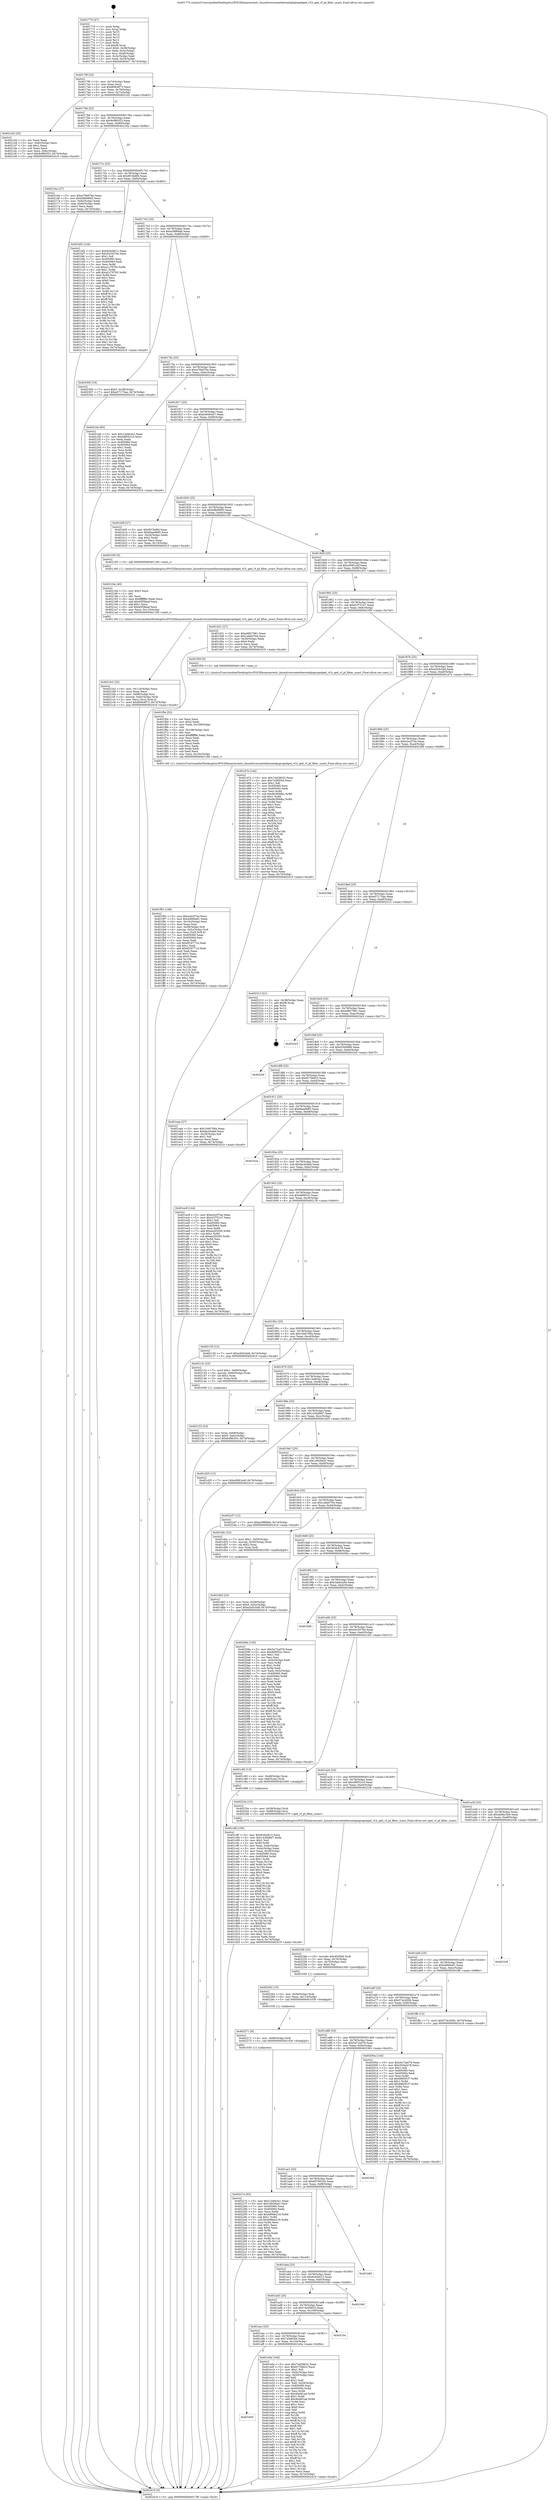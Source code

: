 digraph "0x401770" {
  label = "0x401770 (/mnt/c/Users/mathe/Desktop/tcc/POCII/binaries/extr_linuxdriversnetethernetqlogicqedqed_vf.h_qed_vf_pf_filter_ucast_Final-ollvm.out::main(0))"
  labelloc = "t"
  node[shape=record]

  Entry [label="",width=0.3,height=0.3,shape=circle,fillcolor=black,style=filled]
  "0x40179f" [label="{
     0x40179f [23]\l
     | [instrs]\l
     &nbsp;&nbsp;0x40179f \<+3\>: mov -0x74(%rbp),%eax\l
     &nbsp;&nbsp;0x4017a2 \<+2\>: mov %eax,%ecx\l
     &nbsp;&nbsp;0x4017a4 \<+6\>: sub $0x809c9f73,%ecx\l
     &nbsp;&nbsp;0x4017aa \<+3\>: mov %eax,-0x78(%rbp)\l
     &nbsp;&nbsp;0x4017ad \<+3\>: mov %ecx,-0x7c(%rbp)\l
     &nbsp;&nbsp;0x4017b0 \<+6\>: je 00000000004021d2 \<main+0xa62\>\l
  }"]
  "0x4021d2" [label="{
     0x4021d2 [25]\l
     | [instrs]\l
     &nbsp;&nbsp;0x4021d2 \<+2\>: xor %eax,%eax\l
     &nbsp;&nbsp;0x4021d4 \<+3\>: mov -0x6c(%rbp),%ecx\l
     &nbsp;&nbsp;0x4021d7 \<+3\>: sub $0x1,%eax\l
     &nbsp;&nbsp;0x4021da \<+2\>: sub %eax,%ecx\l
     &nbsp;&nbsp;0x4021dc \<+3\>: mov %ecx,-0x6c(%rbp)\l
     &nbsp;&nbsp;0x4021df \<+7\>: movl $0x9cf86353,-0x74(%rbp)\l
     &nbsp;&nbsp;0x4021e6 \<+5\>: jmp 0000000000402419 \<main+0xca9\>\l
  }"]
  "0x4017b6" [label="{
     0x4017b6 [22]\l
     | [instrs]\l
     &nbsp;&nbsp;0x4017b6 \<+5\>: jmp 00000000004017bb \<main+0x4b\>\l
     &nbsp;&nbsp;0x4017bb \<+3\>: mov -0x78(%rbp),%eax\l
     &nbsp;&nbsp;0x4017be \<+5\>: sub $0x9cf86353,%eax\l
     &nbsp;&nbsp;0x4017c3 \<+3\>: mov %eax,-0x80(%rbp)\l
     &nbsp;&nbsp;0x4017c6 \<+6\>: je 000000000040216a \<main+0x9fa\>\l
  }"]
  Exit [label="",width=0.3,height=0.3,shape=circle,fillcolor=black,style=filled,peripheries=2]
  "0x40216a" [label="{
     0x40216a [27]\l
     | [instrs]\l
     &nbsp;&nbsp;0x40216a \<+5\>: mov $0xa76b67be,%eax\l
     &nbsp;&nbsp;0x40216f \<+5\>: mov $0xb9b090f3,%ecx\l
     &nbsp;&nbsp;0x402174 \<+3\>: mov -0x6c(%rbp),%edx\l
     &nbsp;&nbsp;0x402177 \<+3\>: cmp -0x60(%rbp),%edx\l
     &nbsp;&nbsp;0x40217a \<+3\>: cmovl %ecx,%eax\l
     &nbsp;&nbsp;0x40217d \<+3\>: mov %eax,-0x74(%rbp)\l
     &nbsp;&nbsp;0x402180 \<+5\>: jmp 0000000000402419 \<main+0xca9\>\l
  }"]
  "0x4017cc" [label="{
     0x4017cc [25]\l
     | [instrs]\l
     &nbsp;&nbsp;0x4017cc \<+5\>: jmp 00000000004017d1 \<main+0x61\>\l
     &nbsp;&nbsp;0x4017d1 \<+3\>: mov -0x78(%rbp),%eax\l
     &nbsp;&nbsp;0x4017d4 \<+5\>: sub $0x9f15b8f4,%eax\l
     &nbsp;&nbsp;0x4017d9 \<+6\>: mov %eax,-0x84(%rbp)\l
     &nbsp;&nbsp;0x4017df \<+6\>: je 0000000000401bf2 \<main+0x482\>\l
  }"]
  "0x40227a" [label="{
     0x40227a [93]\l
     | [instrs]\l
     &nbsp;&nbsp;0x40227a \<+5\>: mov $0x12e9e3a1,%eax\l
     &nbsp;&nbsp;0x40227f \<+5\>: mov $0x16628a5c,%esi\l
     &nbsp;&nbsp;0x402284 \<+7\>: mov 0x405060,%ecx\l
     &nbsp;&nbsp;0x40228b \<+7\>: mov 0x405064,%edx\l
     &nbsp;&nbsp;0x402292 \<+3\>: mov %ecx,%r8d\l
     &nbsp;&nbsp;0x402295 \<+7\>: add $0xb99de216,%r8d\l
     &nbsp;&nbsp;0x40229c \<+4\>: sub $0x1,%r8d\l
     &nbsp;&nbsp;0x4022a0 \<+7\>: sub $0xb99de216,%r8d\l
     &nbsp;&nbsp;0x4022a7 \<+4\>: imul %r8d,%ecx\l
     &nbsp;&nbsp;0x4022ab \<+3\>: and $0x1,%ecx\l
     &nbsp;&nbsp;0x4022ae \<+3\>: cmp $0x0,%ecx\l
     &nbsp;&nbsp;0x4022b1 \<+4\>: sete %r9b\l
     &nbsp;&nbsp;0x4022b5 \<+3\>: cmp $0xa,%edx\l
     &nbsp;&nbsp;0x4022b8 \<+4\>: setl %r10b\l
     &nbsp;&nbsp;0x4022bc \<+3\>: mov %r9b,%r11b\l
     &nbsp;&nbsp;0x4022bf \<+3\>: and %r10b,%r11b\l
     &nbsp;&nbsp;0x4022c2 \<+3\>: xor %r10b,%r9b\l
     &nbsp;&nbsp;0x4022c5 \<+3\>: or %r9b,%r11b\l
     &nbsp;&nbsp;0x4022c8 \<+4\>: test $0x1,%r11b\l
     &nbsp;&nbsp;0x4022cc \<+3\>: cmovne %esi,%eax\l
     &nbsp;&nbsp;0x4022cf \<+3\>: mov %eax,-0x74(%rbp)\l
     &nbsp;&nbsp;0x4022d2 \<+5\>: jmp 0000000000402419 \<main+0xca9\>\l
  }"]
  "0x401bf2" [label="{
     0x401bf2 [144]\l
     | [instrs]\l
     &nbsp;&nbsp;0x401bf2 \<+5\>: mov $0x6c9cb612,%eax\l
     &nbsp;&nbsp;0x401bf7 \<+5\>: mov $0x45c5076e,%ecx\l
     &nbsp;&nbsp;0x401bfc \<+2\>: mov $0x1,%dl\l
     &nbsp;&nbsp;0x401bfe \<+7\>: mov 0x405060,%esi\l
     &nbsp;&nbsp;0x401c05 \<+7\>: mov 0x405064,%edi\l
     &nbsp;&nbsp;0x401c0c \<+3\>: mov %esi,%r8d\l
     &nbsp;&nbsp;0x401c0f \<+7\>: sub $0xa1c79765,%r8d\l
     &nbsp;&nbsp;0x401c16 \<+4\>: sub $0x1,%r8d\l
     &nbsp;&nbsp;0x401c1a \<+7\>: add $0xa1c79765,%r8d\l
     &nbsp;&nbsp;0x401c21 \<+4\>: imul %r8d,%esi\l
     &nbsp;&nbsp;0x401c25 \<+3\>: and $0x1,%esi\l
     &nbsp;&nbsp;0x401c28 \<+3\>: cmp $0x0,%esi\l
     &nbsp;&nbsp;0x401c2b \<+4\>: sete %r9b\l
     &nbsp;&nbsp;0x401c2f \<+3\>: cmp $0xa,%edi\l
     &nbsp;&nbsp;0x401c32 \<+4\>: setl %r10b\l
     &nbsp;&nbsp;0x401c36 \<+3\>: mov %r9b,%r11b\l
     &nbsp;&nbsp;0x401c39 \<+4\>: xor $0xff,%r11b\l
     &nbsp;&nbsp;0x401c3d \<+3\>: mov %r10b,%bl\l
     &nbsp;&nbsp;0x401c40 \<+3\>: xor $0xff,%bl\l
     &nbsp;&nbsp;0x401c43 \<+3\>: xor $0x1,%dl\l
     &nbsp;&nbsp;0x401c46 \<+3\>: mov %r11b,%r14b\l
     &nbsp;&nbsp;0x401c49 \<+4\>: and $0xff,%r14b\l
     &nbsp;&nbsp;0x401c4d \<+3\>: and %dl,%r9b\l
     &nbsp;&nbsp;0x401c50 \<+3\>: mov %bl,%r15b\l
     &nbsp;&nbsp;0x401c53 \<+4\>: and $0xff,%r15b\l
     &nbsp;&nbsp;0x401c57 \<+3\>: and %dl,%r10b\l
     &nbsp;&nbsp;0x401c5a \<+3\>: or %r9b,%r14b\l
     &nbsp;&nbsp;0x401c5d \<+3\>: or %r10b,%r15b\l
     &nbsp;&nbsp;0x401c60 \<+3\>: xor %r15b,%r14b\l
     &nbsp;&nbsp;0x401c63 \<+3\>: or %bl,%r11b\l
     &nbsp;&nbsp;0x401c66 \<+4\>: xor $0xff,%r11b\l
     &nbsp;&nbsp;0x401c6a \<+3\>: or $0x1,%dl\l
     &nbsp;&nbsp;0x401c6d \<+3\>: and %dl,%r11b\l
     &nbsp;&nbsp;0x401c70 \<+3\>: or %r11b,%r14b\l
     &nbsp;&nbsp;0x401c73 \<+4\>: test $0x1,%r14b\l
     &nbsp;&nbsp;0x401c77 \<+3\>: cmovne %ecx,%eax\l
     &nbsp;&nbsp;0x401c7a \<+3\>: mov %eax,-0x74(%rbp)\l
     &nbsp;&nbsp;0x401c7d \<+5\>: jmp 0000000000402419 \<main+0xca9\>\l
  }"]
  "0x4017e5" [label="{
     0x4017e5 [25]\l
     | [instrs]\l
     &nbsp;&nbsp;0x4017e5 \<+5\>: jmp 00000000004017ea \<main+0x7a\>\l
     &nbsp;&nbsp;0x4017ea \<+3\>: mov -0x78(%rbp),%eax\l
     &nbsp;&nbsp;0x4017ed \<+5\>: sub $0xa39f68ab,%eax\l
     &nbsp;&nbsp;0x4017f2 \<+6\>: mov %eax,-0x88(%rbp)\l
     &nbsp;&nbsp;0x4017f8 \<+6\>: je 0000000000402300 \<main+0xb90\>\l
  }"]
  "0x402271" [label="{
     0x402271 [9]\l
     | [instrs]\l
     &nbsp;&nbsp;0x402271 \<+4\>: mov -0x68(%rbp),%rdi\l
     &nbsp;&nbsp;0x402275 \<+5\>: call 0000000000401030 \<free@plt\>\l
     | [calls]\l
     &nbsp;&nbsp;0x401030 \{1\} (unknown)\l
  }"]
  "0x402300" [label="{
     0x402300 [19]\l
     | [instrs]\l
     &nbsp;&nbsp;0x402300 \<+7\>: movl $0x0,-0x38(%rbp)\l
     &nbsp;&nbsp;0x402307 \<+7\>: movl $0xe57175ae,-0x74(%rbp)\l
     &nbsp;&nbsp;0x40230e \<+5\>: jmp 0000000000402419 \<main+0xca9\>\l
  }"]
  "0x4017fe" [label="{
     0x4017fe [25]\l
     | [instrs]\l
     &nbsp;&nbsp;0x4017fe \<+5\>: jmp 0000000000401803 \<main+0x93\>\l
     &nbsp;&nbsp;0x401803 \<+3\>: mov -0x78(%rbp),%eax\l
     &nbsp;&nbsp;0x401806 \<+5\>: sub $0xa76b67be,%eax\l
     &nbsp;&nbsp;0x40180b \<+6\>: mov %eax,-0x8c(%rbp)\l
     &nbsp;&nbsp;0x401811 \<+6\>: je 00000000004021eb \<main+0xa7b\>\l
  }"]
  "0x402262" [label="{
     0x402262 [15]\l
     | [instrs]\l
     &nbsp;&nbsp;0x402262 \<+4\>: mov -0x58(%rbp),%rdi\l
     &nbsp;&nbsp;0x402266 \<+6\>: mov %eax,-0x114(%rbp)\l
     &nbsp;&nbsp;0x40226c \<+5\>: call 0000000000401030 \<free@plt\>\l
     | [calls]\l
     &nbsp;&nbsp;0x401030 \{1\} (unknown)\l
  }"]
  "0x4021eb" [label="{
     0x4021eb [83]\l
     | [instrs]\l
     &nbsp;&nbsp;0x4021eb \<+5\>: mov $0x12e9e3a1,%eax\l
     &nbsp;&nbsp;0x4021f0 \<+5\>: mov $0x48f55210,%ecx\l
     &nbsp;&nbsp;0x4021f5 \<+2\>: xor %edx,%edx\l
     &nbsp;&nbsp;0x4021f7 \<+7\>: mov 0x405060,%esi\l
     &nbsp;&nbsp;0x4021fe \<+7\>: mov 0x405064,%edi\l
     &nbsp;&nbsp;0x402205 \<+3\>: sub $0x1,%edx\l
     &nbsp;&nbsp;0x402208 \<+3\>: mov %esi,%r8d\l
     &nbsp;&nbsp;0x40220b \<+3\>: add %edx,%r8d\l
     &nbsp;&nbsp;0x40220e \<+4\>: imul %r8d,%esi\l
     &nbsp;&nbsp;0x402212 \<+3\>: and $0x1,%esi\l
     &nbsp;&nbsp;0x402215 \<+3\>: cmp $0x0,%esi\l
     &nbsp;&nbsp;0x402218 \<+4\>: sete %r9b\l
     &nbsp;&nbsp;0x40221c \<+3\>: cmp $0xa,%edi\l
     &nbsp;&nbsp;0x40221f \<+4\>: setl %r10b\l
     &nbsp;&nbsp;0x402223 \<+3\>: mov %r9b,%r11b\l
     &nbsp;&nbsp;0x402226 \<+3\>: and %r10b,%r11b\l
     &nbsp;&nbsp;0x402229 \<+3\>: xor %r10b,%r9b\l
     &nbsp;&nbsp;0x40222c \<+3\>: or %r9b,%r11b\l
     &nbsp;&nbsp;0x40222f \<+4\>: test $0x1,%r11b\l
     &nbsp;&nbsp;0x402233 \<+3\>: cmovne %ecx,%eax\l
     &nbsp;&nbsp;0x402236 \<+3\>: mov %eax,-0x74(%rbp)\l
     &nbsp;&nbsp;0x402239 \<+5\>: jmp 0000000000402419 \<main+0xca9\>\l
  }"]
  "0x401817" [label="{
     0x401817 [25]\l
     | [instrs]\l
     &nbsp;&nbsp;0x401817 \<+5\>: jmp 000000000040181c \<main+0xac\>\l
     &nbsp;&nbsp;0x40181c \<+3\>: mov -0x78(%rbp),%eax\l
     &nbsp;&nbsp;0x40181f \<+5\>: sub $0xb4646447,%eax\l
     &nbsp;&nbsp;0x401824 \<+6\>: mov %eax,-0x90(%rbp)\l
     &nbsp;&nbsp;0x40182a \<+6\>: je 0000000000401b0f \<main+0x39f\>\l
  }"]
  "0x40224b" [label="{
     0x40224b [23]\l
     | [instrs]\l
     &nbsp;&nbsp;0x40224b \<+10\>: movabs $0x4030b6,%rdi\l
     &nbsp;&nbsp;0x402255 \<+3\>: mov %eax,-0x70(%rbp)\l
     &nbsp;&nbsp;0x402258 \<+3\>: mov -0x70(%rbp),%esi\l
     &nbsp;&nbsp;0x40225b \<+2\>: mov $0x0,%al\l
     &nbsp;&nbsp;0x40225d \<+5\>: call 0000000000401040 \<printf@plt\>\l
     | [calls]\l
     &nbsp;&nbsp;0x401040 \{1\} (unknown)\l
  }"]
  "0x401b0f" [label="{
     0x401b0f [27]\l
     | [instrs]\l
     &nbsp;&nbsp;0x401b0f \<+5\>: mov $0x9f15b8f4,%eax\l
     &nbsp;&nbsp;0x401b14 \<+5\>: mov $0xf4aa9685,%ecx\l
     &nbsp;&nbsp;0x401b19 \<+3\>: mov -0x34(%rbp),%edx\l
     &nbsp;&nbsp;0x401b1c \<+3\>: cmp $0x2,%edx\l
     &nbsp;&nbsp;0x401b1f \<+3\>: cmovne %ecx,%eax\l
     &nbsp;&nbsp;0x401b22 \<+3\>: mov %eax,-0x74(%rbp)\l
     &nbsp;&nbsp;0x401b25 \<+5\>: jmp 0000000000402419 \<main+0xca9\>\l
  }"]
  "0x401830" [label="{
     0x401830 [25]\l
     | [instrs]\l
     &nbsp;&nbsp;0x401830 \<+5\>: jmp 0000000000401835 \<main+0xc5\>\l
     &nbsp;&nbsp;0x401835 \<+3\>: mov -0x78(%rbp),%eax\l
     &nbsp;&nbsp;0x401838 \<+5\>: sub $0xb9b090f3,%eax\l
     &nbsp;&nbsp;0x40183d \<+6\>: mov %eax,-0x94(%rbp)\l
     &nbsp;&nbsp;0x401843 \<+6\>: je 0000000000402185 \<main+0xa15\>\l
  }"]
  "0x402419" [label="{
     0x402419 [5]\l
     | [instrs]\l
     &nbsp;&nbsp;0x402419 \<+5\>: jmp 000000000040179f \<main+0x2f\>\l
  }"]
  "0x401770" [label="{
     0x401770 [47]\l
     | [instrs]\l
     &nbsp;&nbsp;0x401770 \<+1\>: push %rbp\l
     &nbsp;&nbsp;0x401771 \<+3\>: mov %rsp,%rbp\l
     &nbsp;&nbsp;0x401774 \<+2\>: push %r15\l
     &nbsp;&nbsp;0x401776 \<+2\>: push %r14\l
     &nbsp;&nbsp;0x401778 \<+2\>: push %r13\l
     &nbsp;&nbsp;0x40177a \<+2\>: push %r12\l
     &nbsp;&nbsp;0x40177c \<+1\>: push %rbx\l
     &nbsp;&nbsp;0x40177d \<+7\>: sub $0xf8,%rsp\l
     &nbsp;&nbsp;0x401784 \<+7\>: movl $0x0,-0x38(%rbp)\l
     &nbsp;&nbsp;0x40178b \<+3\>: mov %edi,-0x3c(%rbp)\l
     &nbsp;&nbsp;0x40178e \<+4\>: mov %rsi,-0x48(%rbp)\l
     &nbsp;&nbsp;0x401792 \<+3\>: mov -0x3c(%rbp),%edi\l
     &nbsp;&nbsp;0x401795 \<+3\>: mov %edi,-0x34(%rbp)\l
     &nbsp;&nbsp;0x401798 \<+7\>: movl $0xb4646447,-0x74(%rbp)\l
  }"]
  "0x4021b2" [label="{
     0x4021b2 [32]\l
     | [instrs]\l
     &nbsp;&nbsp;0x4021b2 \<+6\>: mov -0x110(%rbp),%ecx\l
     &nbsp;&nbsp;0x4021b8 \<+3\>: imul %eax,%ecx\l
     &nbsp;&nbsp;0x4021bb \<+4\>: mov -0x68(%rbp),%rsi\l
     &nbsp;&nbsp;0x4021bf \<+4\>: movslq -0x6c(%rbp),%rdi\l
     &nbsp;&nbsp;0x4021c3 \<+3\>: mov %ecx,(%rsi,%rdi,4)\l
     &nbsp;&nbsp;0x4021c6 \<+7\>: movl $0x809c9f73,-0x74(%rbp)\l
     &nbsp;&nbsp;0x4021cd \<+5\>: jmp 0000000000402419 \<main+0xca9\>\l
  }"]
  "0x402185" [label="{
     0x402185 [5]\l
     | [instrs]\l
     &nbsp;&nbsp;0x402185 \<+5\>: call 0000000000401160 \<next_i\>\l
     | [calls]\l
     &nbsp;&nbsp;0x401160 \{1\} (/mnt/c/Users/mathe/Desktop/tcc/POCII/binaries/extr_linuxdriversnetethernetqlogicqedqed_vf.h_qed_vf_pf_filter_ucast_Final-ollvm.out::next_i)\l
  }"]
  "0x401849" [label="{
     0x401849 [25]\l
     | [instrs]\l
     &nbsp;&nbsp;0x401849 \<+5\>: jmp 000000000040184e \<main+0xde\>\l
     &nbsp;&nbsp;0x40184e \<+3\>: mov -0x78(%rbp),%eax\l
     &nbsp;&nbsp;0x401851 \<+5\>: sub $0xc6081e4f,%eax\l
     &nbsp;&nbsp;0x401856 \<+6\>: mov %eax,-0x98(%rbp)\l
     &nbsp;&nbsp;0x40185c \<+6\>: je 0000000000401d31 \<main+0x5c1\>\l
  }"]
  "0x40218a" [label="{
     0x40218a [40]\l
     | [instrs]\l
     &nbsp;&nbsp;0x40218a \<+5\>: mov $0x2,%ecx\l
     &nbsp;&nbsp;0x40218f \<+1\>: cltd\l
     &nbsp;&nbsp;0x402190 \<+2\>: idiv %ecx\l
     &nbsp;&nbsp;0x402192 \<+6\>: imul $0xfffffffe,%edx,%ecx\l
     &nbsp;&nbsp;0x402198 \<+6\>: add $0xb5f38eaf,%ecx\l
     &nbsp;&nbsp;0x40219e \<+3\>: add $0x1,%ecx\l
     &nbsp;&nbsp;0x4021a1 \<+6\>: sub $0xb5f38eaf,%ecx\l
     &nbsp;&nbsp;0x4021a7 \<+6\>: mov %ecx,-0x110(%rbp)\l
     &nbsp;&nbsp;0x4021ad \<+5\>: call 0000000000401160 \<next_i\>\l
     | [calls]\l
     &nbsp;&nbsp;0x401160 \{1\} (/mnt/c/Users/mathe/Desktop/tcc/POCII/binaries/extr_linuxdriversnetethernetqlogicqedqed_vf.h_qed_vf_pf_filter_ucast_Final-ollvm.out::next_i)\l
  }"]
  "0x401d31" [label="{
     0x401d31 [27]\l
     | [instrs]\l
     &nbsp;&nbsp;0x401d31 \<+5\>: mov $0xe9827861,%eax\l
     &nbsp;&nbsp;0x401d36 \<+5\>: mov $0x1ebb0704,%ecx\l
     &nbsp;&nbsp;0x401d3b \<+3\>: mov -0x30(%rbp),%edx\l
     &nbsp;&nbsp;0x401d3e \<+3\>: cmp $0x0,%edx\l
     &nbsp;&nbsp;0x401d41 \<+3\>: cmove %ecx,%eax\l
     &nbsp;&nbsp;0x401d44 \<+3\>: mov %eax,-0x74(%rbp)\l
     &nbsp;&nbsp;0x401d47 \<+5\>: jmp 0000000000402419 \<main+0xca9\>\l
  }"]
  "0x401862" [label="{
     0x401862 [25]\l
     | [instrs]\l
     &nbsp;&nbsp;0x401862 \<+5\>: jmp 0000000000401867 \<main+0xf7\>\l
     &nbsp;&nbsp;0x401867 \<+3\>: mov -0x78(%rbp),%eax\l
     &nbsp;&nbsp;0x40186a \<+5\>: sub $0xd1f751e7,%eax\l
     &nbsp;&nbsp;0x40186f \<+6\>: mov %eax,-0x9c(%rbp)\l
     &nbsp;&nbsp;0x401875 \<+6\>: je 0000000000401f59 \<main+0x7e9\>\l
  }"]
  "0x402153" [label="{
     0x402153 [23]\l
     | [instrs]\l
     &nbsp;&nbsp;0x402153 \<+4\>: mov %rax,-0x68(%rbp)\l
     &nbsp;&nbsp;0x402157 \<+7\>: movl $0x0,-0x6c(%rbp)\l
     &nbsp;&nbsp;0x40215e \<+7\>: movl $0x9cf86353,-0x74(%rbp)\l
     &nbsp;&nbsp;0x402165 \<+5\>: jmp 0000000000402419 \<main+0xca9\>\l
  }"]
  "0x401f59" [label="{
     0x401f59 [5]\l
     | [instrs]\l
     &nbsp;&nbsp;0x401f59 \<+5\>: call 0000000000401160 \<next_i\>\l
     | [calls]\l
     &nbsp;&nbsp;0x401160 \{1\} (/mnt/c/Users/mathe/Desktop/tcc/POCII/binaries/extr_linuxdriversnetethernetqlogicqedqed_vf.h_qed_vf_pf_filter_ucast_Final-ollvm.out::next_i)\l
  }"]
  "0x40187b" [label="{
     0x40187b [25]\l
     | [instrs]\l
     &nbsp;&nbsp;0x40187b \<+5\>: jmp 0000000000401880 \<main+0x110\>\l
     &nbsp;&nbsp;0x401880 \<+3\>: mov -0x78(%rbp),%eax\l
     &nbsp;&nbsp;0x401883 \<+5\>: sub $0xe2b5c5a9,%eax\l
     &nbsp;&nbsp;0x401888 \<+6\>: mov %eax,-0xa0(%rbp)\l
     &nbsp;&nbsp;0x40188e \<+6\>: je 0000000000401d7a \<main+0x60a\>\l
  }"]
  "0x401f92" [label="{
     0x401f92 [108]\l
     | [instrs]\l
     &nbsp;&nbsp;0x401f92 \<+5\>: mov $0xe2e2f7ee,%ecx\l
     &nbsp;&nbsp;0x401f97 \<+5\>: mov $0x4d994ef1,%edx\l
     &nbsp;&nbsp;0x401f9c \<+6\>: mov -0x10c(%rbp),%esi\l
     &nbsp;&nbsp;0x401fa2 \<+3\>: imul %eax,%esi\l
     &nbsp;&nbsp;0x401fa5 \<+4\>: mov -0x58(%rbp),%r8\l
     &nbsp;&nbsp;0x401fa9 \<+4\>: movslq -0x5c(%rbp),%r9\l
     &nbsp;&nbsp;0x401fad \<+4\>: mov %esi,(%r8,%r9,4)\l
     &nbsp;&nbsp;0x401fb1 \<+7\>: mov 0x405060,%eax\l
     &nbsp;&nbsp;0x401fb8 \<+7\>: mov 0x405064,%esi\l
     &nbsp;&nbsp;0x401fbf \<+2\>: mov %eax,%edi\l
     &nbsp;&nbsp;0x401fc1 \<+6\>: sub $0x6f18771d,%edi\l
     &nbsp;&nbsp;0x401fc7 \<+3\>: sub $0x1,%edi\l
     &nbsp;&nbsp;0x401fca \<+6\>: add $0x6f18771d,%edi\l
     &nbsp;&nbsp;0x401fd0 \<+3\>: imul %edi,%eax\l
     &nbsp;&nbsp;0x401fd3 \<+3\>: and $0x1,%eax\l
     &nbsp;&nbsp;0x401fd6 \<+3\>: cmp $0x0,%eax\l
     &nbsp;&nbsp;0x401fd9 \<+4\>: sete %r10b\l
     &nbsp;&nbsp;0x401fdd \<+3\>: cmp $0xa,%esi\l
     &nbsp;&nbsp;0x401fe0 \<+4\>: setl %r11b\l
     &nbsp;&nbsp;0x401fe4 \<+3\>: mov %r10b,%bl\l
     &nbsp;&nbsp;0x401fe7 \<+3\>: and %r11b,%bl\l
     &nbsp;&nbsp;0x401fea \<+3\>: xor %r11b,%r10b\l
     &nbsp;&nbsp;0x401fed \<+3\>: or %r10b,%bl\l
     &nbsp;&nbsp;0x401ff0 \<+3\>: test $0x1,%bl\l
     &nbsp;&nbsp;0x401ff3 \<+3\>: cmovne %edx,%ecx\l
     &nbsp;&nbsp;0x401ff6 \<+3\>: mov %ecx,-0x74(%rbp)\l
     &nbsp;&nbsp;0x401ff9 \<+5\>: jmp 0000000000402419 \<main+0xca9\>\l
  }"]
  "0x401d7a" [label="{
     0x401d7a [144]\l
     | [instrs]\l
     &nbsp;&nbsp;0x401d7a \<+5\>: mov $0x74d28632,%eax\l
     &nbsp;&nbsp;0x401d7f \<+5\>: mov $0x7a3fd544,%ecx\l
     &nbsp;&nbsp;0x401d84 \<+2\>: mov $0x1,%dl\l
     &nbsp;&nbsp;0x401d86 \<+7\>: mov 0x405060,%esi\l
     &nbsp;&nbsp;0x401d8d \<+7\>: mov 0x405064,%edi\l
     &nbsp;&nbsp;0x401d94 \<+3\>: mov %esi,%r8d\l
     &nbsp;&nbsp;0x401d97 \<+7\>: sub $0x9e369dbc,%r8d\l
     &nbsp;&nbsp;0x401d9e \<+4\>: sub $0x1,%r8d\l
     &nbsp;&nbsp;0x401da2 \<+7\>: add $0x9e369dbc,%r8d\l
     &nbsp;&nbsp;0x401da9 \<+4\>: imul %r8d,%esi\l
     &nbsp;&nbsp;0x401dad \<+3\>: and $0x1,%esi\l
     &nbsp;&nbsp;0x401db0 \<+3\>: cmp $0x0,%esi\l
     &nbsp;&nbsp;0x401db3 \<+4\>: sete %r9b\l
     &nbsp;&nbsp;0x401db7 \<+3\>: cmp $0xa,%edi\l
     &nbsp;&nbsp;0x401dba \<+4\>: setl %r10b\l
     &nbsp;&nbsp;0x401dbe \<+3\>: mov %r9b,%r11b\l
     &nbsp;&nbsp;0x401dc1 \<+4\>: xor $0xff,%r11b\l
     &nbsp;&nbsp;0x401dc5 \<+3\>: mov %r10b,%bl\l
     &nbsp;&nbsp;0x401dc8 \<+3\>: xor $0xff,%bl\l
     &nbsp;&nbsp;0x401dcb \<+3\>: xor $0x1,%dl\l
     &nbsp;&nbsp;0x401dce \<+3\>: mov %r11b,%r14b\l
     &nbsp;&nbsp;0x401dd1 \<+4\>: and $0xff,%r14b\l
     &nbsp;&nbsp;0x401dd5 \<+3\>: and %dl,%r9b\l
     &nbsp;&nbsp;0x401dd8 \<+3\>: mov %bl,%r15b\l
     &nbsp;&nbsp;0x401ddb \<+4\>: and $0xff,%r15b\l
     &nbsp;&nbsp;0x401ddf \<+3\>: and %dl,%r10b\l
     &nbsp;&nbsp;0x401de2 \<+3\>: or %r9b,%r14b\l
     &nbsp;&nbsp;0x401de5 \<+3\>: or %r10b,%r15b\l
     &nbsp;&nbsp;0x401de8 \<+3\>: xor %r15b,%r14b\l
     &nbsp;&nbsp;0x401deb \<+3\>: or %bl,%r11b\l
     &nbsp;&nbsp;0x401dee \<+4\>: xor $0xff,%r11b\l
     &nbsp;&nbsp;0x401df2 \<+3\>: or $0x1,%dl\l
     &nbsp;&nbsp;0x401df5 \<+3\>: and %dl,%r11b\l
     &nbsp;&nbsp;0x401df8 \<+3\>: or %r11b,%r14b\l
     &nbsp;&nbsp;0x401dfb \<+4\>: test $0x1,%r14b\l
     &nbsp;&nbsp;0x401dff \<+3\>: cmovne %ecx,%eax\l
     &nbsp;&nbsp;0x401e02 \<+3\>: mov %eax,-0x74(%rbp)\l
     &nbsp;&nbsp;0x401e05 \<+5\>: jmp 0000000000402419 \<main+0xca9\>\l
  }"]
  "0x401894" [label="{
     0x401894 [25]\l
     | [instrs]\l
     &nbsp;&nbsp;0x401894 \<+5\>: jmp 0000000000401899 \<main+0x129\>\l
     &nbsp;&nbsp;0x401899 \<+3\>: mov -0x78(%rbp),%eax\l
     &nbsp;&nbsp;0x40189c \<+5\>: sub $0xe2e2f7ee,%eax\l
     &nbsp;&nbsp;0x4018a1 \<+6\>: mov %eax,-0xa4(%rbp)\l
     &nbsp;&nbsp;0x4018a7 \<+6\>: je 0000000000402368 \<main+0xbf8\>\l
  }"]
  "0x401f5e" [label="{
     0x401f5e [52]\l
     | [instrs]\l
     &nbsp;&nbsp;0x401f5e \<+2\>: xor %ecx,%ecx\l
     &nbsp;&nbsp;0x401f60 \<+5\>: mov $0x2,%edx\l
     &nbsp;&nbsp;0x401f65 \<+6\>: mov %edx,-0x108(%rbp)\l
     &nbsp;&nbsp;0x401f6b \<+1\>: cltd\l
     &nbsp;&nbsp;0x401f6c \<+6\>: mov -0x108(%rbp),%esi\l
     &nbsp;&nbsp;0x401f72 \<+2\>: idiv %esi\l
     &nbsp;&nbsp;0x401f74 \<+6\>: imul $0xfffffffe,%edx,%edx\l
     &nbsp;&nbsp;0x401f7a \<+2\>: mov %ecx,%edi\l
     &nbsp;&nbsp;0x401f7c \<+2\>: sub %edx,%edi\l
     &nbsp;&nbsp;0x401f7e \<+2\>: mov %ecx,%edx\l
     &nbsp;&nbsp;0x401f80 \<+3\>: sub $0x1,%edx\l
     &nbsp;&nbsp;0x401f83 \<+2\>: add %edx,%edi\l
     &nbsp;&nbsp;0x401f85 \<+2\>: sub %edi,%ecx\l
     &nbsp;&nbsp;0x401f87 \<+6\>: mov %ecx,-0x10c(%rbp)\l
     &nbsp;&nbsp;0x401f8d \<+5\>: call 0000000000401160 \<next_i\>\l
     | [calls]\l
     &nbsp;&nbsp;0x401160 \{1\} (/mnt/c/Users/mathe/Desktop/tcc/POCII/binaries/extr_linuxdriversnetethernetqlogicqedqed_vf.h_qed_vf_pf_filter_ucast_Final-ollvm.out::next_i)\l
  }"]
  "0x402368" [label="{
     0x402368\l
  }", style=dashed]
  "0x4018ad" [label="{
     0x4018ad [25]\l
     | [instrs]\l
     &nbsp;&nbsp;0x4018ad \<+5\>: jmp 00000000004018b2 \<main+0x142\>\l
     &nbsp;&nbsp;0x4018b2 \<+3\>: mov -0x78(%rbp),%eax\l
     &nbsp;&nbsp;0x4018b5 \<+5\>: sub $0xe57175ae,%eax\l
     &nbsp;&nbsp;0x4018ba \<+6\>: mov %eax,-0xa8(%rbp)\l
     &nbsp;&nbsp;0x4018c0 \<+6\>: je 0000000000402313 \<main+0xba3\>\l
  }"]
  "0x401b05" [label="{
     0x401b05\l
  }", style=dashed]
  "0x402313" [label="{
     0x402313 [21]\l
     | [instrs]\l
     &nbsp;&nbsp;0x402313 \<+3\>: mov -0x38(%rbp),%eax\l
     &nbsp;&nbsp;0x402316 \<+7\>: add $0xf8,%rsp\l
     &nbsp;&nbsp;0x40231d \<+1\>: pop %rbx\l
     &nbsp;&nbsp;0x40231e \<+2\>: pop %r12\l
     &nbsp;&nbsp;0x402320 \<+2\>: pop %r13\l
     &nbsp;&nbsp;0x402322 \<+2\>: pop %r14\l
     &nbsp;&nbsp;0x402324 \<+2\>: pop %r15\l
     &nbsp;&nbsp;0x402326 \<+1\>: pop %rbp\l
     &nbsp;&nbsp;0x402327 \<+1\>: ret\l
  }"]
  "0x4018c6" [label="{
     0x4018c6 [25]\l
     | [instrs]\l
     &nbsp;&nbsp;0x4018c6 \<+5\>: jmp 00000000004018cb \<main+0x15b\>\l
     &nbsp;&nbsp;0x4018cb \<+3\>: mov -0x78(%rbp),%eax\l
     &nbsp;&nbsp;0x4018ce \<+5\>: sub $0xe9827861,%eax\l
     &nbsp;&nbsp;0x4018d3 \<+6\>: mov %eax,-0xac(%rbp)\l
     &nbsp;&nbsp;0x4018d9 \<+6\>: je 00000000004022e3 \<main+0xb73\>\l
  }"]
  "0x401e0a" [label="{
     0x401e0a [164]\l
     | [instrs]\l
     &nbsp;&nbsp;0x401e0a \<+5\>: mov $0x74d28632,%eax\l
     &nbsp;&nbsp;0x401e0f \<+5\>: mov $0xf2759d23,%ecx\l
     &nbsp;&nbsp;0x401e14 \<+2\>: mov $0x1,%dl\l
     &nbsp;&nbsp;0x401e16 \<+3\>: mov -0x5c(%rbp),%esi\l
     &nbsp;&nbsp;0x401e19 \<+3\>: cmp -0x50(%rbp),%esi\l
     &nbsp;&nbsp;0x401e1c \<+4\>: setl %dil\l
     &nbsp;&nbsp;0x401e20 \<+4\>: and $0x1,%dil\l
     &nbsp;&nbsp;0x401e24 \<+4\>: mov %dil,-0x29(%rbp)\l
     &nbsp;&nbsp;0x401e28 \<+7\>: mov 0x405060,%esi\l
     &nbsp;&nbsp;0x401e2f \<+8\>: mov 0x405064,%r8d\l
     &nbsp;&nbsp;0x401e37 \<+3\>: mov %esi,%r9d\l
     &nbsp;&nbsp;0x401e3a \<+7\>: sub $0x40efd1ad,%r9d\l
     &nbsp;&nbsp;0x401e41 \<+4\>: sub $0x1,%r9d\l
     &nbsp;&nbsp;0x401e45 \<+7\>: add $0x40efd1ad,%r9d\l
     &nbsp;&nbsp;0x401e4c \<+4\>: imul %r9d,%esi\l
     &nbsp;&nbsp;0x401e50 \<+3\>: and $0x1,%esi\l
     &nbsp;&nbsp;0x401e53 \<+3\>: cmp $0x0,%esi\l
     &nbsp;&nbsp;0x401e56 \<+4\>: sete %dil\l
     &nbsp;&nbsp;0x401e5a \<+4\>: cmp $0xa,%r8d\l
     &nbsp;&nbsp;0x401e5e \<+4\>: setl %r10b\l
     &nbsp;&nbsp;0x401e62 \<+3\>: mov %dil,%r11b\l
     &nbsp;&nbsp;0x401e65 \<+4\>: xor $0xff,%r11b\l
     &nbsp;&nbsp;0x401e69 \<+3\>: mov %r10b,%bl\l
     &nbsp;&nbsp;0x401e6c \<+3\>: xor $0xff,%bl\l
     &nbsp;&nbsp;0x401e6f \<+3\>: xor $0x1,%dl\l
     &nbsp;&nbsp;0x401e72 \<+3\>: mov %r11b,%r14b\l
     &nbsp;&nbsp;0x401e75 \<+4\>: and $0xff,%r14b\l
     &nbsp;&nbsp;0x401e79 \<+3\>: and %dl,%dil\l
     &nbsp;&nbsp;0x401e7c \<+3\>: mov %bl,%r15b\l
     &nbsp;&nbsp;0x401e7f \<+4\>: and $0xff,%r15b\l
     &nbsp;&nbsp;0x401e83 \<+3\>: and %dl,%r10b\l
     &nbsp;&nbsp;0x401e86 \<+3\>: or %dil,%r14b\l
     &nbsp;&nbsp;0x401e89 \<+3\>: or %r10b,%r15b\l
     &nbsp;&nbsp;0x401e8c \<+3\>: xor %r15b,%r14b\l
     &nbsp;&nbsp;0x401e8f \<+3\>: or %bl,%r11b\l
     &nbsp;&nbsp;0x401e92 \<+4\>: xor $0xff,%r11b\l
     &nbsp;&nbsp;0x401e96 \<+3\>: or $0x1,%dl\l
     &nbsp;&nbsp;0x401e99 \<+3\>: and %dl,%r11b\l
     &nbsp;&nbsp;0x401e9c \<+3\>: or %r11b,%r14b\l
     &nbsp;&nbsp;0x401e9f \<+4\>: test $0x1,%r14b\l
     &nbsp;&nbsp;0x401ea3 \<+3\>: cmovne %ecx,%eax\l
     &nbsp;&nbsp;0x401ea6 \<+3\>: mov %eax,-0x74(%rbp)\l
     &nbsp;&nbsp;0x401ea9 \<+5\>: jmp 0000000000402419 \<main+0xca9\>\l
  }"]
  "0x4022e3" [label="{
     0x4022e3\l
  }", style=dashed]
  "0x4018df" [label="{
     0x4018df [25]\l
     | [instrs]\l
     &nbsp;&nbsp;0x4018df \<+5\>: jmp 00000000004018e4 \<main+0x174\>\l
     &nbsp;&nbsp;0x4018e4 \<+3\>: mov -0x78(%rbp),%eax\l
     &nbsp;&nbsp;0x4018e7 \<+5\>: sub $0xf2560896,%eax\l
     &nbsp;&nbsp;0x4018ec \<+6\>: mov %eax,-0xb0(%rbp)\l
     &nbsp;&nbsp;0x4018f2 \<+6\>: je 00000000004022ef \<main+0xb7f\>\l
  }"]
  "0x401aec" [label="{
     0x401aec [25]\l
     | [instrs]\l
     &nbsp;&nbsp;0x401aec \<+5\>: jmp 0000000000401af1 \<main+0x381\>\l
     &nbsp;&nbsp;0x401af1 \<+3\>: mov -0x78(%rbp),%eax\l
     &nbsp;&nbsp;0x401af4 \<+5\>: sub $0x7a3fd544,%eax\l
     &nbsp;&nbsp;0x401af9 \<+6\>: mov %eax,-0x104(%rbp)\l
     &nbsp;&nbsp;0x401aff \<+6\>: je 0000000000401e0a \<main+0x69a\>\l
  }"]
  "0x4022ef" [label="{
     0x4022ef\l
  }", style=dashed]
  "0x4018f8" [label="{
     0x4018f8 [25]\l
     | [instrs]\l
     &nbsp;&nbsp;0x4018f8 \<+5\>: jmp 00000000004018fd \<main+0x18d\>\l
     &nbsp;&nbsp;0x4018fd \<+3\>: mov -0x78(%rbp),%eax\l
     &nbsp;&nbsp;0x401900 \<+5\>: sub $0xf2759d23,%eax\l
     &nbsp;&nbsp;0x401905 \<+6\>: mov %eax,-0xb4(%rbp)\l
     &nbsp;&nbsp;0x40190b \<+6\>: je 0000000000401eae \<main+0x73e\>\l
  }"]
  "0x40235c" [label="{
     0x40235c\l
  }", style=dashed]
  "0x401eae" [label="{
     0x401eae [27]\l
     | [instrs]\l
     &nbsp;&nbsp;0x401eae \<+5\>: mov $0x10d4706a,%eax\l
     &nbsp;&nbsp;0x401eb3 \<+5\>: mov $0xfac444bb,%ecx\l
     &nbsp;&nbsp;0x401eb8 \<+3\>: mov -0x29(%rbp),%dl\l
     &nbsp;&nbsp;0x401ebb \<+3\>: test $0x1,%dl\l
     &nbsp;&nbsp;0x401ebe \<+3\>: cmovne %ecx,%eax\l
     &nbsp;&nbsp;0x401ec1 \<+3\>: mov %eax,-0x74(%rbp)\l
     &nbsp;&nbsp;0x401ec4 \<+5\>: jmp 0000000000402419 \<main+0xca9\>\l
  }"]
  "0x401911" [label="{
     0x401911 [25]\l
     | [instrs]\l
     &nbsp;&nbsp;0x401911 \<+5\>: jmp 0000000000401916 \<main+0x1a6\>\l
     &nbsp;&nbsp;0x401916 \<+3\>: mov -0x78(%rbp),%eax\l
     &nbsp;&nbsp;0x401919 \<+5\>: sub $0xf4aa9685,%eax\l
     &nbsp;&nbsp;0x40191e \<+6\>: mov %eax,-0xb8(%rbp)\l
     &nbsp;&nbsp;0x401924 \<+6\>: je 0000000000401b2a \<main+0x3ba\>\l
  }"]
  "0x401ad3" [label="{
     0x401ad3 [25]\l
     | [instrs]\l
     &nbsp;&nbsp;0x401ad3 \<+5\>: jmp 0000000000401ad8 \<main+0x368\>\l
     &nbsp;&nbsp;0x401ad8 \<+3\>: mov -0x78(%rbp),%eax\l
     &nbsp;&nbsp;0x401adb \<+5\>: sub $0x74d28632,%eax\l
     &nbsp;&nbsp;0x401ae0 \<+6\>: mov %eax,-0x100(%rbp)\l
     &nbsp;&nbsp;0x401ae6 \<+6\>: je 000000000040235c \<main+0xbec\>\l
  }"]
  "0x401b2a" [label="{
     0x401b2a\l
  }", style=dashed]
  "0x40192a" [label="{
     0x40192a [25]\l
     | [instrs]\l
     &nbsp;&nbsp;0x40192a \<+5\>: jmp 000000000040192f \<main+0x1bf\>\l
     &nbsp;&nbsp;0x40192f \<+3\>: mov -0x78(%rbp),%eax\l
     &nbsp;&nbsp;0x401932 \<+5\>: sub $0xfac444bb,%eax\l
     &nbsp;&nbsp;0x401937 \<+6\>: mov %eax,-0xbc(%rbp)\l
     &nbsp;&nbsp;0x40193d \<+6\>: je 0000000000401ec9 \<main+0x759\>\l
  }"]
  "0x402340" [label="{
     0x402340\l
  }", style=dashed]
  "0x401ec9" [label="{
     0x401ec9 [144]\l
     | [instrs]\l
     &nbsp;&nbsp;0x401ec9 \<+5\>: mov $0xe2e2f7ee,%eax\l
     &nbsp;&nbsp;0x401ece \<+5\>: mov $0xd1f751e7,%ecx\l
     &nbsp;&nbsp;0x401ed3 \<+2\>: mov $0x1,%dl\l
     &nbsp;&nbsp;0x401ed5 \<+7\>: mov 0x405060,%esi\l
     &nbsp;&nbsp;0x401edc \<+7\>: mov 0x405064,%edi\l
     &nbsp;&nbsp;0x401ee3 \<+3\>: mov %esi,%r8d\l
     &nbsp;&nbsp;0x401ee6 \<+7\>: add $0xea2f3200,%r8d\l
     &nbsp;&nbsp;0x401eed \<+4\>: sub $0x1,%r8d\l
     &nbsp;&nbsp;0x401ef1 \<+7\>: sub $0xea2f3200,%r8d\l
     &nbsp;&nbsp;0x401ef8 \<+4\>: imul %r8d,%esi\l
     &nbsp;&nbsp;0x401efc \<+3\>: and $0x1,%esi\l
     &nbsp;&nbsp;0x401eff \<+3\>: cmp $0x0,%esi\l
     &nbsp;&nbsp;0x401f02 \<+4\>: sete %r9b\l
     &nbsp;&nbsp;0x401f06 \<+3\>: cmp $0xa,%edi\l
     &nbsp;&nbsp;0x401f09 \<+4\>: setl %r10b\l
     &nbsp;&nbsp;0x401f0d \<+3\>: mov %r9b,%r11b\l
     &nbsp;&nbsp;0x401f10 \<+4\>: xor $0xff,%r11b\l
     &nbsp;&nbsp;0x401f14 \<+3\>: mov %r10b,%bl\l
     &nbsp;&nbsp;0x401f17 \<+3\>: xor $0xff,%bl\l
     &nbsp;&nbsp;0x401f1a \<+3\>: xor $0x1,%dl\l
     &nbsp;&nbsp;0x401f1d \<+3\>: mov %r11b,%r14b\l
     &nbsp;&nbsp;0x401f20 \<+4\>: and $0xff,%r14b\l
     &nbsp;&nbsp;0x401f24 \<+3\>: and %dl,%r9b\l
     &nbsp;&nbsp;0x401f27 \<+3\>: mov %bl,%r15b\l
     &nbsp;&nbsp;0x401f2a \<+4\>: and $0xff,%r15b\l
     &nbsp;&nbsp;0x401f2e \<+3\>: and %dl,%r10b\l
     &nbsp;&nbsp;0x401f31 \<+3\>: or %r9b,%r14b\l
     &nbsp;&nbsp;0x401f34 \<+3\>: or %r10b,%r15b\l
     &nbsp;&nbsp;0x401f37 \<+3\>: xor %r15b,%r14b\l
     &nbsp;&nbsp;0x401f3a \<+3\>: or %bl,%r11b\l
     &nbsp;&nbsp;0x401f3d \<+4\>: xor $0xff,%r11b\l
     &nbsp;&nbsp;0x401f41 \<+3\>: or $0x1,%dl\l
     &nbsp;&nbsp;0x401f44 \<+3\>: and %dl,%r11b\l
     &nbsp;&nbsp;0x401f47 \<+3\>: or %r11b,%r14b\l
     &nbsp;&nbsp;0x401f4a \<+4\>: test $0x1,%r14b\l
     &nbsp;&nbsp;0x401f4e \<+3\>: cmovne %ecx,%eax\l
     &nbsp;&nbsp;0x401f51 \<+3\>: mov %eax,-0x74(%rbp)\l
     &nbsp;&nbsp;0x401f54 \<+5\>: jmp 0000000000402419 \<main+0xca9\>\l
  }"]
  "0x401943" [label="{
     0x401943 [25]\l
     | [instrs]\l
     &nbsp;&nbsp;0x401943 \<+5\>: jmp 0000000000401948 \<main+0x1d8\>\l
     &nbsp;&nbsp;0x401948 \<+3\>: mov -0x78(%rbp),%eax\l
     &nbsp;&nbsp;0x40194b \<+5\>: sub $0xdb9932c,%eax\l
     &nbsp;&nbsp;0x401950 \<+6\>: mov %eax,-0xc0(%rbp)\l
     &nbsp;&nbsp;0x401956 \<+6\>: je 0000000000402130 \<main+0x9c0\>\l
  }"]
  "0x401aba" [label="{
     0x401aba [25]\l
     | [instrs]\l
     &nbsp;&nbsp;0x401aba \<+5\>: jmp 0000000000401abf \<main+0x34f\>\l
     &nbsp;&nbsp;0x401abf \<+3\>: mov -0x78(%rbp),%eax\l
     &nbsp;&nbsp;0x401ac2 \<+5\>: sub $0x6c9cb612,%eax\l
     &nbsp;&nbsp;0x401ac7 \<+6\>: mov %eax,-0xfc(%rbp)\l
     &nbsp;&nbsp;0x401acd \<+6\>: je 0000000000402340 \<main+0xbd0\>\l
  }"]
  "0x402130" [label="{
     0x402130 [12]\l
     | [instrs]\l
     &nbsp;&nbsp;0x402130 \<+7\>: movl $0xe2b5c5a9,-0x74(%rbp)\l
     &nbsp;&nbsp;0x402137 \<+5\>: jmp 0000000000402419 \<main+0xca9\>\l
  }"]
  "0x40195c" [label="{
     0x40195c [25]\l
     | [instrs]\l
     &nbsp;&nbsp;0x40195c \<+5\>: jmp 0000000000401961 \<main+0x1f1\>\l
     &nbsp;&nbsp;0x401961 \<+3\>: mov -0x78(%rbp),%eax\l
     &nbsp;&nbsp;0x401964 \<+5\>: sub $0x10d4706a,%eax\l
     &nbsp;&nbsp;0x401969 \<+6\>: mov %eax,-0xc4(%rbp)\l
     &nbsp;&nbsp;0x40196f \<+6\>: je 000000000040213c \<main+0x9cc\>\l
  }"]
  "0x401b82" [label="{
     0x401b82\l
  }", style=dashed]
  "0x40213c" [label="{
     0x40213c [23]\l
     | [instrs]\l
     &nbsp;&nbsp;0x40213c \<+7\>: movl $0x1,-0x60(%rbp)\l
     &nbsp;&nbsp;0x402143 \<+4\>: movslq -0x60(%rbp),%rax\l
     &nbsp;&nbsp;0x402147 \<+4\>: shl $0x2,%rax\l
     &nbsp;&nbsp;0x40214b \<+3\>: mov %rax,%rdi\l
     &nbsp;&nbsp;0x40214e \<+5\>: call 0000000000401050 \<malloc@plt\>\l
     | [calls]\l
     &nbsp;&nbsp;0x401050 \{1\} (unknown)\l
  }"]
  "0x401975" [label="{
     0x401975 [25]\l
     | [instrs]\l
     &nbsp;&nbsp;0x401975 \<+5\>: jmp 000000000040197a \<main+0x20a\>\l
     &nbsp;&nbsp;0x40197a \<+3\>: mov -0x78(%rbp),%eax\l
     &nbsp;&nbsp;0x40197d \<+5\>: sub $0x12e9e3a1,%eax\l
     &nbsp;&nbsp;0x401982 \<+6\>: mov %eax,-0xc8(%rbp)\l
     &nbsp;&nbsp;0x401988 \<+6\>: je 00000000004023d6 \<main+0xc66\>\l
  }"]
  "0x401aa1" [label="{
     0x401aa1 [25]\l
     | [instrs]\l
     &nbsp;&nbsp;0x401aa1 \<+5\>: jmp 0000000000401aa6 \<main+0x336\>\l
     &nbsp;&nbsp;0x401aa6 \<+3\>: mov -0x78(%rbp),%eax\l
     &nbsp;&nbsp;0x401aa9 \<+5\>: sub $0x69799162,%eax\l
     &nbsp;&nbsp;0x401aae \<+6\>: mov %eax,-0xf8(%rbp)\l
     &nbsp;&nbsp;0x401ab4 \<+6\>: je 0000000000401b82 \<main+0x412\>\l
  }"]
  "0x4023d6" [label="{
     0x4023d6\l
  }", style=dashed]
  "0x40198e" [label="{
     0x40198e [25]\l
     | [instrs]\l
     &nbsp;&nbsp;0x40198e \<+5\>: jmp 0000000000401993 \<main+0x223\>\l
     &nbsp;&nbsp;0x401993 \<+3\>: mov -0x78(%rbp),%eax\l
     &nbsp;&nbsp;0x401996 \<+5\>: sub $0x143bd9d7,%eax\l
     &nbsp;&nbsp;0x40199b \<+6\>: mov %eax,-0xcc(%rbp)\l
     &nbsp;&nbsp;0x4019a1 \<+6\>: je 0000000000401d25 \<main+0x5b5\>\l
  }"]
  "0x4023b5" [label="{
     0x4023b5\l
  }", style=dashed]
  "0x401d25" [label="{
     0x401d25 [12]\l
     | [instrs]\l
     &nbsp;&nbsp;0x401d25 \<+7\>: movl $0xc6081e4f,-0x74(%rbp)\l
     &nbsp;&nbsp;0x401d2c \<+5\>: jmp 0000000000402419 \<main+0xca9\>\l
  }"]
  "0x4019a7" [label="{
     0x4019a7 [25]\l
     | [instrs]\l
     &nbsp;&nbsp;0x4019a7 \<+5\>: jmp 00000000004019ac \<main+0x23c\>\l
     &nbsp;&nbsp;0x4019ac \<+3\>: mov -0x78(%rbp),%eax\l
     &nbsp;&nbsp;0x4019af \<+5\>: sub $0x16628a5c,%eax\l
     &nbsp;&nbsp;0x4019b4 \<+6\>: mov %eax,-0xd0(%rbp)\l
     &nbsp;&nbsp;0x4019ba \<+6\>: je 00000000004022d7 \<main+0xb67\>\l
  }"]
  "0x401a88" [label="{
     0x401a88 [25]\l
     | [instrs]\l
     &nbsp;&nbsp;0x401a88 \<+5\>: jmp 0000000000401a8d \<main+0x31d\>\l
     &nbsp;&nbsp;0x401a8d \<+3\>: mov -0x78(%rbp),%eax\l
     &nbsp;&nbsp;0x401a90 \<+5\>: sub $0x5a72a076,%eax\l
     &nbsp;&nbsp;0x401a95 \<+6\>: mov %eax,-0xf4(%rbp)\l
     &nbsp;&nbsp;0x401a9b \<+6\>: je 00000000004023b5 \<main+0xc45\>\l
  }"]
  "0x4022d7" [label="{
     0x4022d7 [12]\l
     | [instrs]\l
     &nbsp;&nbsp;0x4022d7 \<+7\>: movl $0xa39f68ab,-0x74(%rbp)\l
     &nbsp;&nbsp;0x4022de \<+5\>: jmp 0000000000402419 \<main+0xca9\>\l
  }"]
  "0x4019c0" [label="{
     0x4019c0 [25]\l
     | [instrs]\l
     &nbsp;&nbsp;0x4019c0 \<+5\>: jmp 00000000004019c5 \<main+0x255\>\l
     &nbsp;&nbsp;0x4019c5 \<+3\>: mov -0x78(%rbp),%eax\l
     &nbsp;&nbsp;0x4019c8 \<+5\>: sub $0x1ebb0704,%eax\l
     &nbsp;&nbsp;0x4019cd \<+6\>: mov %eax,-0xd4(%rbp)\l
     &nbsp;&nbsp;0x4019d3 \<+6\>: je 0000000000401d4c \<main+0x5dc\>\l
  }"]
  "0x40200a" [label="{
     0x40200a [144]\l
     | [instrs]\l
     &nbsp;&nbsp;0x40200a \<+5\>: mov $0x5a72a076,%eax\l
     &nbsp;&nbsp;0x40200f \<+5\>: mov $0x293dcb78,%ecx\l
     &nbsp;&nbsp;0x402014 \<+2\>: mov $0x1,%dl\l
     &nbsp;&nbsp;0x402016 \<+7\>: mov 0x405060,%esi\l
     &nbsp;&nbsp;0x40201d \<+7\>: mov 0x405064,%edi\l
     &nbsp;&nbsp;0x402024 \<+3\>: mov %esi,%r8d\l
     &nbsp;&nbsp;0x402027 \<+7\>: sub $0x6865f1f7,%r8d\l
     &nbsp;&nbsp;0x40202e \<+4\>: sub $0x1,%r8d\l
     &nbsp;&nbsp;0x402032 \<+7\>: add $0x6865f1f7,%r8d\l
     &nbsp;&nbsp;0x402039 \<+4\>: imul %r8d,%esi\l
     &nbsp;&nbsp;0x40203d \<+3\>: and $0x1,%esi\l
     &nbsp;&nbsp;0x402040 \<+3\>: cmp $0x0,%esi\l
     &nbsp;&nbsp;0x402043 \<+4\>: sete %r9b\l
     &nbsp;&nbsp;0x402047 \<+3\>: cmp $0xa,%edi\l
     &nbsp;&nbsp;0x40204a \<+4\>: setl %r10b\l
     &nbsp;&nbsp;0x40204e \<+3\>: mov %r9b,%r11b\l
     &nbsp;&nbsp;0x402051 \<+4\>: xor $0xff,%r11b\l
     &nbsp;&nbsp;0x402055 \<+3\>: mov %r10b,%bl\l
     &nbsp;&nbsp;0x402058 \<+3\>: xor $0xff,%bl\l
     &nbsp;&nbsp;0x40205b \<+3\>: xor $0x1,%dl\l
     &nbsp;&nbsp;0x40205e \<+3\>: mov %r11b,%r14b\l
     &nbsp;&nbsp;0x402061 \<+4\>: and $0xff,%r14b\l
     &nbsp;&nbsp;0x402065 \<+3\>: and %dl,%r9b\l
     &nbsp;&nbsp;0x402068 \<+3\>: mov %bl,%r15b\l
     &nbsp;&nbsp;0x40206b \<+4\>: and $0xff,%r15b\l
     &nbsp;&nbsp;0x40206f \<+3\>: and %dl,%r10b\l
     &nbsp;&nbsp;0x402072 \<+3\>: or %r9b,%r14b\l
     &nbsp;&nbsp;0x402075 \<+3\>: or %r10b,%r15b\l
     &nbsp;&nbsp;0x402078 \<+3\>: xor %r15b,%r14b\l
     &nbsp;&nbsp;0x40207b \<+3\>: or %bl,%r11b\l
     &nbsp;&nbsp;0x40207e \<+4\>: xor $0xff,%r11b\l
     &nbsp;&nbsp;0x402082 \<+3\>: or $0x1,%dl\l
     &nbsp;&nbsp;0x402085 \<+3\>: and %dl,%r11b\l
     &nbsp;&nbsp;0x402088 \<+3\>: or %r11b,%r14b\l
     &nbsp;&nbsp;0x40208b \<+4\>: test $0x1,%r14b\l
     &nbsp;&nbsp;0x40208f \<+3\>: cmovne %ecx,%eax\l
     &nbsp;&nbsp;0x402092 \<+3\>: mov %eax,-0x74(%rbp)\l
     &nbsp;&nbsp;0x402095 \<+5\>: jmp 0000000000402419 \<main+0xca9\>\l
  }"]
  "0x401d4c" [label="{
     0x401d4c [23]\l
     | [instrs]\l
     &nbsp;&nbsp;0x401d4c \<+7\>: movl $0x1,-0x50(%rbp)\l
     &nbsp;&nbsp;0x401d53 \<+4\>: movslq -0x50(%rbp),%rax\l
     &nbsp;&nbsp;0x401d57 \<+4\>: shl $0x2,%rax\l
     &nbsp;&nbsp;0x401d5b \<+3\>: mov %rax,%rdi\l
     &nbsp;&nbsp;0x401d5e \<+5\>: call 0000000000401050 \<malloc@plt\>\l
     | [calls]\l
     &nbsp;&nbsp;0x401050 \{1\} (unknown)\l
  }"]
  "0x4019d9" [label="{
     0x4019d9 [25]\l
     | [instrs]\l
     &nbsp;&nbsp;0x4019d9 \<+5\>: jmp 00000000004019de \<main+0x26e\>\l
     &nbsp;&nbsp;0x4019de \<+3\>: mov -0x78(%rbp),%eax\l
     &nbsp;&nbsp;0x4019e1 \<+5\>: sub $0x293dcb78,%eax\l
     &nbsp;&nbsp;0x4019e6 \<+6\>: mov %eax,-0xd8(%rbp)\l
     &nbsp;&nbsp;0x4019ec \<+6\>: je 000000000040209a \<main+0x92a\>\l
  }"]
  "0x401a6f" [label="{
     0x401a6f [25]\l
     | [instrs]\l
     &nbsp;&nbsp;0x401a6f \<+5\>: jmp 0000000000401a74 \<main+0x304\>\l
     &nbsp;&nbsp;0x401a74 \<+3\>: mov -0x78(%rbp),%eax\l
     &nbsp;&nbsp;0x401a77 \<+5\>: sub $0x574c450b,%eax\l
     &nbsp;&nbsp;0x401a7c \<+6\>: mov %eax,-0xf0(%rbp)\l
     &nbsp;&nbsp;0x401a82 \<+6\>: je 000000000040200a \<main+0x89a\>\l
  }"]
  "0x40209a" [label="{
     0x40209a [150]\l
     | [instrs]\l
     &nbsp;&nbsp;0x40209a \<+5\>: mov $0x5a72a076,%eax\l
     &nbsp;&nbsp;0x40209f \<+5\>: mov $0xdb9932c,%ecx\l
     &nbsp;&nbsp;0x4020a4 \<+2\>: mov $0x1,%dl\l
     &nbsp;&nbsp;0x4020a6 \<+2\>: xor %esi,%esi\l
     &nbsp;&nbsp;0x4020a8 \<+3\>: mov -0x5c(%rbp),%edi\l
     &nbsp;&nbsp;0x4020ab \<+3\>: mov %esi,%r8d\l
     &nbsp;&nbsp;0x4020ae \<+4\>: sub $0x1,%r8d\l
     &nbsp;&nbsp;0x4020b2 \<+3\>: sub %r8d,%edi\l
     &nbsp;&nbsp;0x4020b5 \<+3\>: mov %edi,-0x5c(%rbp)\l
     &nbsp;&nbsp;0x4020b8 \<+7\>: mov 0x405060,%edi\l
     &nbsp;&nbsp;0x4020bf \<+8\>: mov 0x405064,%r8d\l
     &nbsp;&nbsp;0x4020c7 \<+3\>: sub $0x1,%esi\l
     &nbsp;&nbsp;0x4020ca \<+3\>: mov %edi,%r9d\l
     &nbsp;&nbsp;0x4020cd \<+3\>: add %esi,%r9d\l
     &nbsp;&nbsp;0x4020d0 \<+4\>: imul %r9d,%edi\l
     &nbsp;&nbsp;0x4020d4 \<+3\>: and $0x1,%edi\l
     &nbsp;&nbsp;0x4020d7 \<+3\>: cmp $0x0,%edi\l
     &nbsp;&nbsp;0x4020da \<+4\>: sete %r10b\l
     &nbsp;&nbsp;0x4020de \<+4\>: cmp $0xa,%r8d\l
     &nbsp;&nbsp;0x4020e2 \<+4\>: setl %r11b\l
     &nbsp;&nbsp;0x4020e6 \<+3\>: mov %r10b,%bl\l
     &nbsp;&nbsp;0x4020e9 \<+3\>: xor $0xff,%bl\l
     &nbsp;&nbsp;0x4020ec \<+3\>: mov %r11b,%r14b\l
     &nbsp;&nbsp;0x4020ef \<+4\>: xor $0xff,%r14b\l
     &nbsp;&nbsp;0x4020f3 \<+3\>: xor $0x1,%dl\l
     &nbsp;&nbsp;0x4020f6 \<+3\>: mov %bl,%r15b\l
     &nbsp;&nbsp;0x4020f9 \<+4\>: and $0xff,%r15b\l
     &nbsp;&nbsp;0x4020fd \<+3\>: and %dl,%r10b\l
     &nbsp;&nbsp;0x402100 \<+3\>: mov %r14b,%r12b\l
     &nbsp;&nbsp;0x402103 \<+4\>: and $0xff,%r12b\l
     &nbsp;&nbsp;0x402107 \<+3\>: and %dl,%r11b\l
     &nbsp;&nbsp;0x40210a \<+3\>: or %r10b,%r15b\l
     &nbsp;&nbsp;0x40210d \<+3\>: or %r11b,%r12b\l
     &nbsp;&nbsp;0x402110 \<+3\>: xor %r12b,%r15b\l
     &nbsp;&nbsp;0x402113 \<+3\>: or %r14b,%bl\l
     &nbsp;&nbsp;0x402116 \<+3\>: xor $0xff,%bl\l
     &nbsp;&nbsp;0x402119 \<+3\>: or $0x1,%dl\l
     &nbsp;&nbsp;0x40211c \<+2\>: and %dl,%bl\l
     &nbsp;&nbsp;0x40211e \<+3\>: or %bl,%r15b\l
     &nbsp;&nbsp;0x402121 \<+4\>: test $0x1,%r15b\l
     &nbsp;&nbsp;0x402125 \<+3\>: cmovne %ecx,%eax\l
     &nbsp;&nbsp;0x402128 \<+3\>: mov %eax,-0x74(%rbp)\l
     &nbsp;&nbsp;0x40212b \<+5\>: jmp 0000000000402419 \<main+0xca9\>\l
  }"]
  "0x4019f2" [label="{
     0x4019f2 [25]\l
     | [instrs]\l
     &nbsp;&nbsp;0x4019f2 \<+5\>: jmp 00000000004019f7 \<main+0x287\>\l
     &nbsp;&nbsp;0x4019f7 \<+3\>: mov -0x78(%rbp),%eax\l
     &nbsp;&nbsp;0x4019fa \<+5\>: sub $0x3abb2a9e,%eax\l
     &nbsp;&nbsp;0x4019ff \<+6\>: mov %eax,-0xdc(%rbp)\l
     &nbsp;&nbsp;0x401a05 \<+6\>: je 0000000000401be6 \<main+0x476\>\l
  }"]
  "0x401ffe" [label="{
     0x401ffe [12]\l
     | [instrs]\l
     &nbsp;&nbsp;0x401ffe \<+7\>: movl $0x574c450b,-0x74(%rbp)\l
     &nbsp;&nbsp;0x402005 \<+5\>: jmp 0000000000402419 \<main+0xca9\>\l
  }"]
  "0x401be6" [label="{
     0x401be6\l
  }", style=dashed]
  "0x401a0b" [label="{
     0x401a0b [25]\l
     | [instrs]\l
     &nbsp;&nbsp;0x401a0b \<+5\>: jmp 0000000000401a10 \<main+0x2a0\>\l
     &nbsp;&nbsp;0x401a10 \<+3\>: mov -0x78(%rbp),%eax\l
     &nbsp;&nbsp;0x401a13 \<+5\>: sub $0x45c5076e,%eax\l
     &nbsp;&nbsp;0x401a18 \<+6\>: mov %eax,-0xe0(%rbp)\l
     &nbsp;&nbsp;0x401a1e \<+6\>: je 0000000000401c82 \<main+0x512\>\l
  }"]
  "0x401a56" [label="{
     0x401a56 [25]\l
     | [instrs]\l
     &nbsp;&nbsp;0x401a56 \<+5\>: jmp 0000000000401a5b \<main+0x2eb\>\l
     &nbsp;&nbsp;0x401a5b \<+3\>: mov -0x78(%rbp),%eax\l
     &nbsp;&nbsp;0x401a5e \<+5\>: sub $0x4d994ef1,%eax\l
     &nbsp;&nbsp;0x401a63 \<+6\>: mov %eax,-0xec(%rbp)\l
     &nbsp;&nbsp;0x401a69 \<+6\>: je 0000000000401ffe \<main+0x88e\>\l
  }"]
  "0x401c82" [label="{
     0x401c82 [13]\l
     | [instrs]\l
     &nbsp;&nbsp;0x401c82 \<+4\>: mov -0x48(%rbp),%rax\l
     &nbsp;&nbsp;0x401c86 \<+4\>: mov 0x8(%rax),%rdi\l
     &nbsp;&nbsp;0x401c8a \<+5\>: call 0000000000401060 \<atoi@plt\>\l
     | [calls]\l
     &nbsp;&nbsp;0x401060 \{1\} (unknown)\l
  }"]
  "0x401a24" [label="{
     0x401a24 [25]\l
     | [instrs]\l
     &nbsp;&nbsp;0x401a24 \<+5\>: jmp 0000000000401a29 \<main+0x2b9\>\l
     &nbsp;&nbsp;0x401a29 \<+3\>: mov -0x78(%rbp),%eax\l
     &nbsp;&nbsp;0x401a2c \<+5\>: sub $0x48f55210,%eax\l
     &nbsp;&nbsp;0x401a31 \<+6\>: mov %eax,-0xe4(%rbp)\l
     &nbsp;&nbsp;0x401a37 \<+6\>: je 000000000040223e \<main+0xace\>\l
  }"]
  "0x401c8f" [label="{
     0x401c8f [150]\l
     | [instrs]\l
     &nbsp;&nbsp;0x401c8f \<+5\>: mov $0x6c9cb612,%ecx\l
     &nbsp;&nbsp;0x401c94 \<+5\>: mov $0x143bd9d7,%edx\l
     &nbsp;&nbsp;0x401c99 \<+3\>: mov $0x1,%sil\l
     &nbsp;&nbsp;0x401c9c \<+3\>: xor %r8d,%r8d\l
     &nbsp;&nbsp;0x401c9f \<+3\>: mov %eax,-0x4c(%rbp)\l
     &nbsp;&nbsp;0x401ca2 \<+3\>: mov -0x4c(%rbp),%eax\l
     &nbsp;&nbsp;0x401ca5 \<+3\>: mov %eax,-0x30(%rbp)\l
     &nbsp;&nbsp;0x401ca8 \<+7\>: mov 0x405060,%eax\l
     &nbsp;&nbsp;0x401caf \<+8\>: mov 0x405064,%r9d\l
     &nbsp;&nbsp;0x401cb7 \<+4\>: sub $0x1,%r8d\l
     &nbsp;&nbsp;0x401cbb \<+3\>: mov %eax,%r10d\l
     &nbsp;&nbsp;0x401cbe \<+3\>: add %r8d,%r10d\l
     &nbsp;&nbsp;0x401cc1 \<+4\>: imul %r10d,%eax\l
     &nbsp;&nbsp;0x401cc5 \<+3\>: and $0x1,%eax\l
     &nbsp;&nbsp;0x401cc8 \<+3\>: cmp $0x0,%eax\l
     &nbsp;&nbsp;0x401ccb \<+4\>: sete %r11b\l
     &nbsp;&nbsp;0x401ccf \<+4\>: cmp $0xa,%r9d\l
     &nbsp;&nbsp;0x401cd3 \<+3\>: setl %bl\l
     &nbsp;&nbsp;0x401cd6 \<+3\>: mov %r11b,%r14b\l
     &nbsp;&nbsp;0x401cd9 \<+4\>: xor $0xff,%r14b\l
     &nbsp;&nbsp;0x401cdd \<+3\>: mov %bl,%r15b\l
     &nbsp;&nbsp;0x401ce0 \<+4\>: xor $0xff,%r15b\l
     &nbsp;&nbsp;0x401ce4 \<+4\>: xor $0x0,%sil\l
     &nbsp;&nbsp;0x401ce8 \<+3\>: mov %r14b,%r12b\l
     &nbsp;&nbsp;0x401ceb \<+4\>: and $0x0,%r12b\l
     &nbsp;&nbsp;0x401cef \<+3\>: and %sil,%r11b\l
     &nbsp;&nbsp;0x401cf2 \<+3\>: mov %r15b,%r13b\l
     &nbsp;&nbsp;0x401cf5 \<+4\>: and $0x0,%r13b\l
     &nbsp;&nbsp;0x401cf9 \<+3\>: and %sil,%bl\l
     &nbsp;&nbsp;0x401cfc \<+3\>: or %r11b,%r12b\l
     &nbsp;&nbsp;0x401cff \<+3\>: or %bl,%r13b\l
     &nbsp;&nbsp;0x401d02 \<+3\>: xor %r13b,%r12b\l
     &nbsp;&nbsp;0x401d05 \<+3\>: or %r15b,%r14b\l
     &nbsp;&nbsp;0x401d08 \<+4\>: xor $0xff,%r14b\l
     &nbsp;&nbsp;0x401d0c \<+4\>: or $0x0,%sil\l
     &nbsp;&nbsp;0x401d10 \<+3\>: and %sil,%r14b\l
     &nbsp;&nbsp;0x401d13 \<+3\>: or %r14b,%r12b\l
     &nbsp;&nbsp;0x401d16 \<+4\>: test $0x1,%r12b\l
     &nbsp;&nbsp;0x401d1a \<+3\>: cmovne %edx,%ecx\l
     &nbsp;&nbsp;0x401d1d \<+3\>: mov %ecx,-0x74(%rbp)\l
     &nbsp;&nbsp;0x401d20 \<+5\>: jmp 0000000000402419 \<main+0xca9\>\l
  }"]
  "0x401d63" [label="{
     0x401d63 [23]\l
     | [instrs]\l
     &nbsp;&nbsp;0x401d63 \<+4\>: mov %rax,-0x58(%rbp)\l
     &nbsp;&nbsp;0x401d67 \<+7\>: movl $0x0,-0x5c(%rbp)\l
     &nbsp;&nbsp;0x401d6e \<+7\>: movl $0xe2b5c5a9,-0x74(%rbp)\l
     &nbsp;&nbsp;0x401d75 \<+5\>: jmp 0000000000402419 \<main+0xca9\>\l
  }"]
  "0x402328" [label="{
     0x402328\l
  }", style=dashed]
  "0x40223e" [label="{
     0x40223e [13]\l
     | [instrs]\l
     &nbsp;&nbsp;0x40223e \<+4\>: mov -0x58(%rbp),%rdi\l
     &nbsp;&nbsp;0x402242 \<+4\>: mov -0x68(%rbp),%rsi\l
     &nbsp;&nbsp;0x402246 \<+5\>: call 0000000000401570 \<qed_vf_pf_filter_ucast\>\l
     | [calls]\l
     &nbsp;&nbsp;0x401570 \{1\} (/mnt/c/Users/mathe/Desktop/tcc/POCII/binaries/extr_linuxdriversnetethernetqlogicqedqed_vf.h_qed_vf_pf_filter_ucast_Final-ollvm.out::qed_vf_pf_filter_ucast)\l
  }"]
  "0x401a3d" [label="{
     0x401a3d [25]\l
     | [instrs]\l
     &nbsp;&nbsp;0x401a3d \<+5\>: jmp 0000000000401a42 \<main+0x2d2\>\l
     &nbsp;&nbsp;0x401a42 \<+3\>: mov -0x78(%rbp),%eax\l
     &nbsp;&nbsp;0x401a45 \<+5\>: sub $0x4b6bc5e9,%eax\l
     &nbsp;&nbsp;0x401a4a \<+6\>: mov %eax,-0xe8(%rbp)\l
     &nbsp;&nbsp;0x401a50 \<+6\>: je 0000000000402328 \<main+0xbb8\>\l
  }"]
  Entry -> "0x401770" [label=" 1"]
  "0x40179f" -> "0x4021d2" [label=" 1"]
  "0x40179f" -> "0x4017b6" [label=" 27"]
  "0x402313" -> Exit [label=" 1"]
  "0x4017b6" -> "0x40216a" [label=" 2"]
  "0x4017b6" -> "0x4017cc" [label=" 25"]
  "0x402300" -> "0x402419" [label=" 1"]
  "0x4017cc" -> "0x401bf2" [label=" 1"]
  "0x4017cc" -> "0x4017e5" [label=" 24"]
  "0x4022d7" -> "0x402419" [label=" 1"]
  "0x4017e5" -> "0x402300" [label=" 1"]
  "0x4017e5" -> "0x4017fe" [label=" 23"]
  "0x40227a" -> "0x402419" [label=" 1"]
  "0x4017fe" -> "0x4021eb" [label=" 1"]
  "0x4017fe" -> "0x401817" [label=" 22"]
  "0x402271" -> "0x40227a" [label=" 1"]
  "0x401817" -> "0x401b0f" [label=" 1"]
  "0x401817" -> "0x401830" [label=" 21"]
  "0x401b0f" -> "0x402419" [label=" 1"]
  "0x401770" -> "0x40179f" [label=" 1"]
  "0x402419" -> "0x40179f" [label=" 27"]
  "0x401bf2" -> "0x402419" [label=" 1"]
  "0x402262" -> "0x402271" [label=" 1"]
  "0x401830" -> "0x402185" [label=" 1"]
  "0x401830" -> "0x401849" [label=" 20"]
  "0x40224b" -> "0x402262" [label=" 1"]
  "0x401849" -> "0x401d31" [label=" 1"]
  "0x401849" -> "0x401862" [label=" 19"]
  "0x40223e" -> "0x40224b" [label=" 1"]
  "0x401862" -> "0x401f59" [label=" 1"]
  "0x401862" -> "0x40187b" [label=" 18"]
  "0x4021eb" -> "0x402419" [label=" 1"]
  "0x40187b" -> "0x401d7a" [label=" 2"]
  "0x40187b" -> "0x401894" [label=" 16"]
  "0x4021d2" -> "0x402419" [label=" 1"]
  "0x401894" -> "0x402368" [label=" 0"]
  "0x401894" -> "0x4018ad" [label=" 16"]
  "0x4021b2" -> "0x402419" [label=" 1"]
  "0x4018ad" -> "0x402313" [label=" 1"]
  "0x4018ad" -> "0x4018c6" [label=" 15"]
  "0x40218a" -> "0x4021b2" [label=" 1"]
  "0x4018c6" -> "0x4022e3" [label=" 0"]
  "0x4018c6" -> "0x4018df" [label=" 15"]
  "0x402185" -> "0x40218a" [label=" 1"]
  "0x4018df" -> "0x4022ef" [label=" 0"]
  "0x4018df" -> "0x4018f8" [label=" 15"]
  "0x402153" -> "0x402419" [label=" 1"]
  "0x4018f8" -> "0x401eae" [label=" 2"]
  "0x4018f8" -> "0x401911" [label=" 13"]
  "0x40213c" -> "0x402153" [label=" 1"]
  "0x401911" -> "0x401b2a" [label=" 0"]
  "0x401911" -> "0x40192a" [label=" 13"]
  "0x40209a" -> "0x402419" [label=" 1"]
  "0x40192a" -> "0x401ec9" [label=" 1"]
  "0x40192a" -> "0x401943" [label=" 12"]
  "0x40200a" -> "0x402419" [label=" 1"]
  "0x401943" -> "0x402130" [label=" 1"]
  "0x401943" -> "0x40195c" [label=" 11"]
  "0x401f92" -> "0x402419" [label=" 1"]
  "0x40195c" -> "0x40213c" [label=" 1"]
  "0x40195c" -> "0x401975" [label=" 10"]
  "0x401f5e" -> "0x401f92" [label=" 1"]
  "0x401975" -> "0x4023d6" [label=" 0"]
  "0x401975" -> "0x40198e" [label=" 10"]
  "0x401ec9" -> "0x402419" [label=" 1"]
  "0x40198e" -> "0x401d25" [label=" 1"]
  "0x40198e" -> "0x4019a7" [label=" 9"]
  "0x401eae" -> "0x402419" [label=" 2"]
  "0x4019a7" -> "0x4022d7" [label=" 1"]
  "0x4019a7" -> "0x4019c0" [label=" 8"]
  "0x401aec" -> "0x401b05" [label=" 0"]
  "0x4019c0" -> "0x401d4c" [label=" 1"]
  "0x4019c0" -> "0x4019d9" [label=" 7"]
  "0x401aec" -> "0x401e0a" [label=" 2"]
  "0x4019d9" -> "0x40209a" [label=" 1"]
  "0x4019d9" -> "0x4019f2" [label=" 6"]
  "0x401ad3" -> "0x401aec" [label=" 2"]
  "0x4019f2" -> "0x401be6" [label=" 0"]
  "0x4019f2" -> "0x401a0b" [label=" 6"]
  "0x401ad3" -> "0x40235c" [label=" 0"]
  "0x401a0b" -> "0x401c82" [label=" 1"]
  "0x401a0b" -> "0x401a24" [label=" 5"]
  "0x401c82" -> "0x401c8f" [label=" 1"]
  "0x401c8f" -> "0x402419" [label=" 1"]
  "0x401d25" -> "0x402419" [label=" 1"]
  "0x401d31" -> "0x402419" [label=" 1"]
  "0x401d4c" -> "0x401d63" [label=" 1"]
  "0x401d63" -> "0x402419" [label=" 1"]
  "0x401d7a" -> "0x402419" [label=" 2"]
  "0x401aba" -> "0x401ad3" [label=" 2"]
  "0x401a24" -> "0x40223e" [label=" 1"]
  "0x401a24" -> "0x401a3d" [label=" 4"]
  "0x401aba" -> "0x402340" [label=" 0"]
  "0x401a3d" -> "0x402328" [label=" 0"]
  "0x401a3d" -> "0x401a56" [label=" 4"]
  "0x402130" -> "0x402419" [label=" 1"]
  "0x401a56" -> "0x401ffe" [label=" 1"]
  "0x401a56" -> "0x401a6f" [label=" 3"]
  "0x40216a" -> "0x402419" [label=" 2"]
  "0x401a6f" -> "0x40200a" [label=" 1"]
  "0x401a6f" -> "0x401a88" [label=" 2"]
  "0x401e0a" -> "0x402419" [label=" 2"]
  "0x401a88" -> "0x4023b5" [label=" 0"]
  "0x401a88" -> "0x401aa1" [label=" 2"]
  "0x401f59" -> "0x401f5e" [label=" 1"]
  "0x401aa1" -> "0x401b82" [label=" 0"]
  "0x401aa1" -> "0x401aba" [label=" 2"]
  "0x401ffe" -> "0x402419" [label=" 1"]
}

